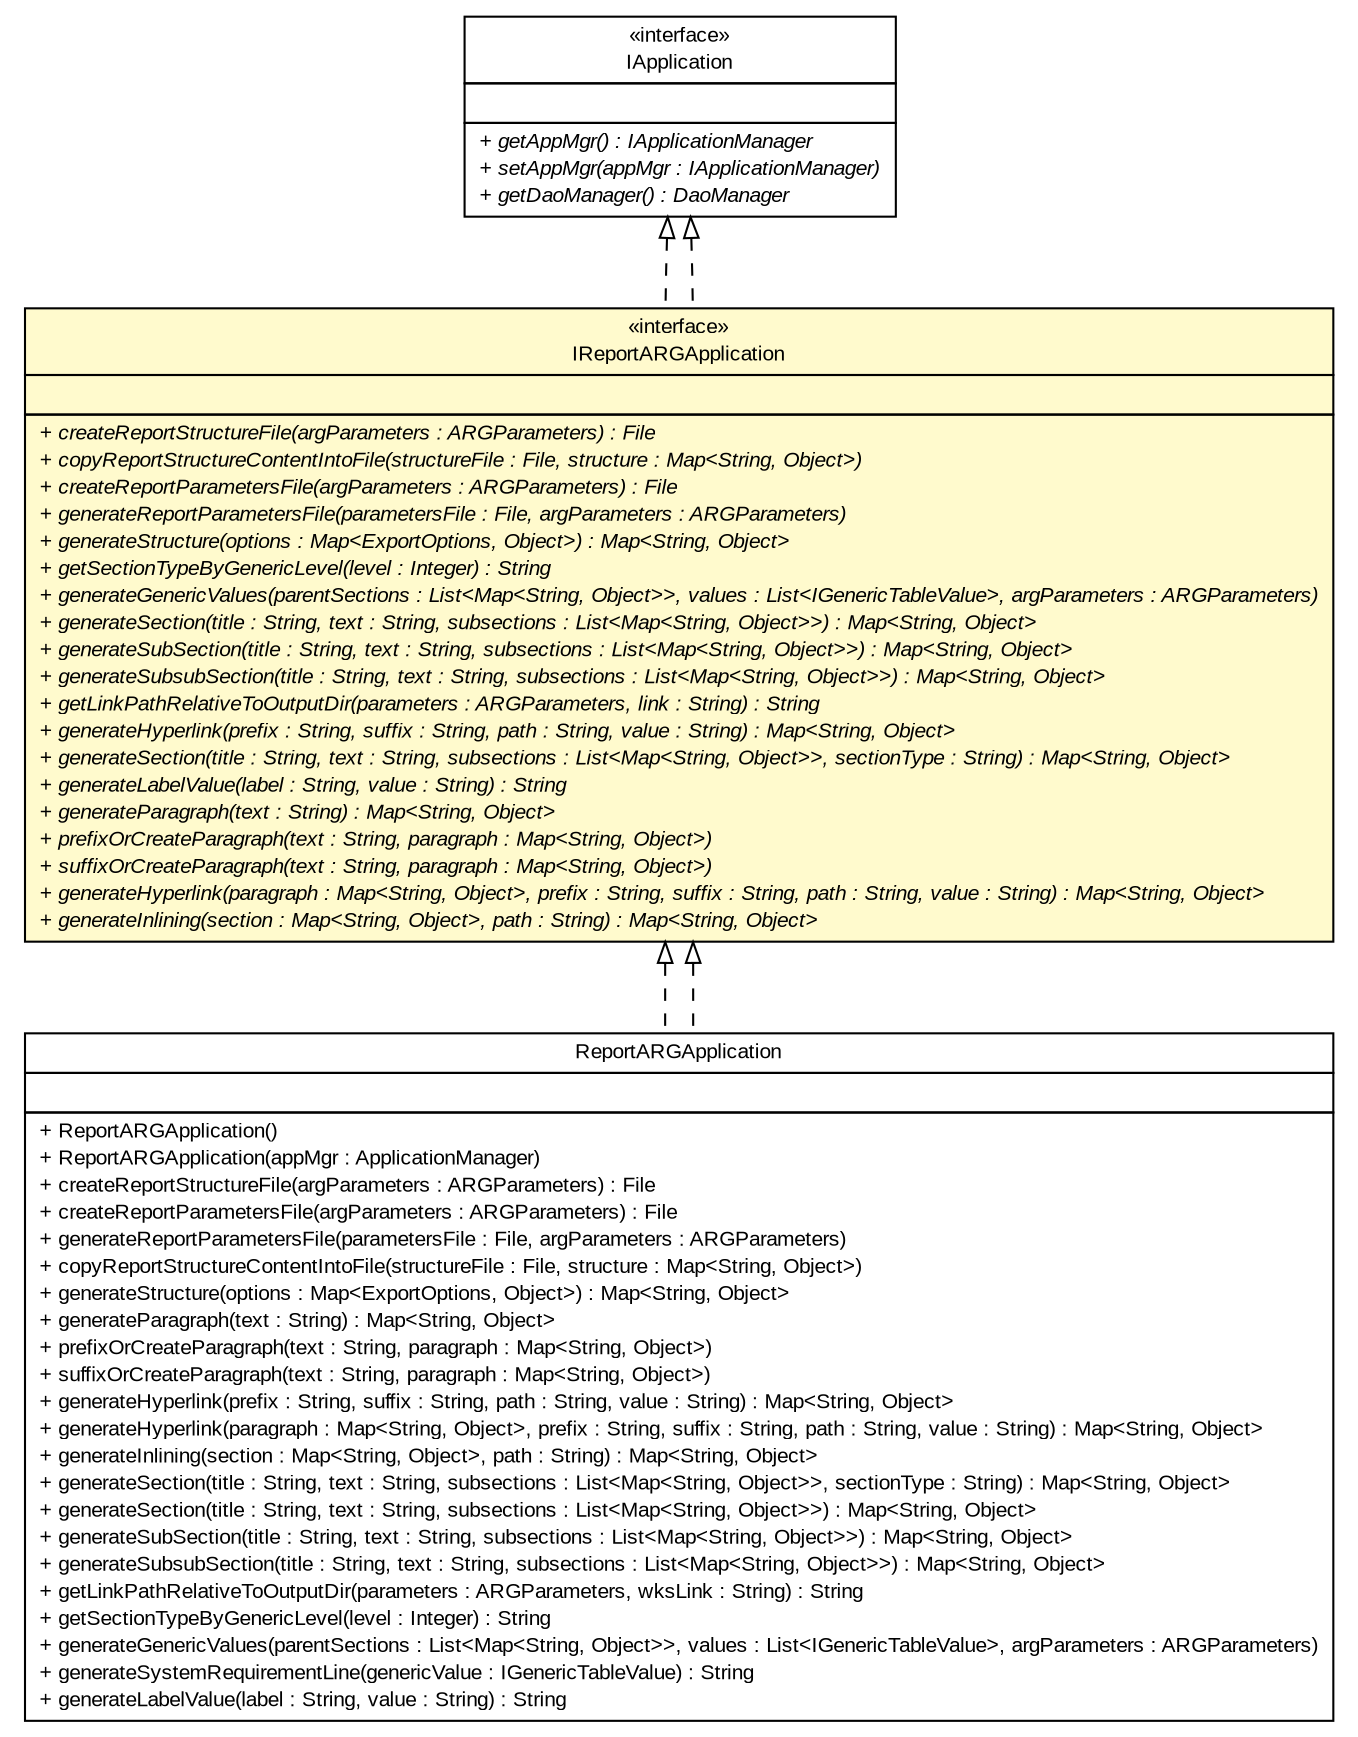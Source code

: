 #!/usr/local/bin/dot
#
# Class diagram 
# Generated by UMLGraph version R5_6-24-gf6e263 (http://www.umlgraph.org/)
#

digraph G {
	edge [fontname="arial",fontsize=10,labelfontname="arial",labelfontsize=10];
	node [fontname="arial",fontsize=10,shape=plaintext];
	nodesep=0.25;
	ranksep=0.5;
	// gov.sandia.cf.application.IApplication
	c192422 [label=<<table title="gov.sandia.cf.application.IApplication" border="0" cellborder="1" cellspacing="0" cellpadding="2" port="p" href="./IApplication.html">
		<tr><td><table border="0" cellspacing="0" cellpadding="1">
<tr><td align="center" balign="center"> &#171;interface&#187; </td></tr>
<tr><td align="center" balign="center"> IApplication </td></tr>
		</table></td></tr>
		<tr><td><table border="0" cellspacing="0" cellpadding="1">
<tr><td align="left" balign="left">  </td></tr>
		</table></td></tr>
		<tr><td><table border="0" cellspacing="0" cellpadding="1">
<tr><td align="left" balign="left"><font face="arial italic" point-size="10.0"> + getAppMgr() : IApplicationManager </font></td></tr>
<tr><td align="left" balign="left"><font face="arial italic" point-size="10.0"> + setAppMgr(appMgr : IApplicationManager) </font></td></tr>
<tr><td align="left" balign="left"><font face="arial italic" point-size="10.0"> + getDaoManager() : DaoManager </font></td></tr>
		</table></td></tr>
		</table>>, URL="./IApplication.html", fontname="arial", fontcolor="black", fontsize=10.0];
	// gov.sandia.cf.application.impl.ReportARGApplication
	c192454 [label=<<table title="gov.sandia.cf.application.impl.ReportARGApplication" border="0" cellborder="1" cellspacing="0" cellpadding="2" port="p" href="./impl/ReportARGApplication.html">
		<tr><td><table border="0" cellspacing="0" cellpadding="1">
<tr><td align="center" balign="center"> ReportARGApplication </td></tr>
		</table></td></tr>
		<tr><td><table border="0" cellspacing="0" cellpadding="1">
<tr><td align="left" balign="left">  </td></tr>
		</table></td></tr>
		<tr><td><table border="0" cellspacing="0" cellpadding="1">
<tr><td align="left" balign="left"> + ReportARGApplication() </td></tr>
<tr><td align="left" balign="left"> + ReportARGApplication(appMgr : ApplicationManager) </td></tr>
<tr><td align="left" balign="left"> + createReportStructureFile(argParameters : ARGParameters) : File </td></tr>
<tr><td align="left" balign="left"> + createReportParametersFile(argParameters : ARGParameters) : File </td></tr>
<tr><td align="left" balign="left"> + generateReportParametersFile(parametersFile : File, argParameters : ARGParameters) </td></tr>
<tr><td align="left" balign="left"> + copyReportStructureContentIntoFile(structureFile : File, structure : Map&lt;String, Object&gt;) </td></tr>
<tr><td align="left" balign="left"> + generateStructure(options : Map&lt;ExportOptions, Object&gt;) : Map&lt;String, Object&gt; </td></tr>
<tr><td align="left" balign="left"> + generateParagraph(text : String) : Map&lt;String, Object&gt; </td></tr>
<tr><td align="left" balign="left"> + prefixOrCreateParagraph(text : String, paragraph : Map&lt;String, Object&gt;) </td></tr>
<tr><td align="left" balign="left"> + suffixOrCreateParagraph(text : String, paragraph : Map&lt;String, Object&gt;) </td></tr>
<tr><td align="left" balign="left"> + generateHyperlink(prefix : String, suffix : String, path : String, value : String) : Map&lt;String, Object&gt; </td></tr>
<tr><td align="left" balign="left"> + generateHyperlink(paragraph : Map&lt;String, Object&gt;, prefix : String, suffix : String, path : String, value : String) : Map&lt;String, Object&gt; </td></tr>
<tr><td align="left" balign="left"> + generateInlining(section : Map&lt;String, Object&gt;, path : String) : Map&lt;String, Object&gt; </td></tr>
<tr><td align="left" balign="left"> + generateSection(title : String, text : String, subsections : List&lt;Map&lt;String, Object&gt;&gt;, sectionType : String) : Map&lt;String, Object&gt; </td></tr>
<tr><td align="left" balign="left"> + generateSection(title : String, text : String, subsections : List&lt;Map&lt;String, Object&gt;&gt;) : Map&lt;String, Object&gt; </td></tr>
<tr><td align="left" balign="left"> + generateSubSection(title : String, text : String, subsections : List&lt;Map&lt;String, Object&gt;&gt;) : Map&lt;String, Object&gt; </td></tr>
<tr><td align="left" balign="left"> + generateSubsubSection(title : String, text : String, subsections : List&lt;Map&lt;String, Object&gt;&gt;) : Map&lt;String, Object&gt; </td></tr>
<tr><td align="left" balign="left"> + getLinkPathRelativeToOutputDir(parameters : ARGParameters, wksLink : String) : String </td></tr>
<tr><td align="left" balign="left"> + getSectionTypeByGenericLevel(level : Integer) : String </td></tr>
<tr><td align="left" balign="left"> + generateGenericValues(parentSections : List&lt;Map&lt;String, Object&gt;&gt;, values : List&lt;IGenericTableValue&gt;, argParameters : ARGParameters) </td></tr>
<tr><td align="left" balign="left"> + generateSystemRequirementLine(genericValue : IGenericTableValue) : String </td></tr>
<tr><td align="left" balign="left"> + generateLabelValue(label : String, value : String) : String </td></tr>
		</table></td></tr>
		</table>>, URL="./impl/ReportARGApplication.html", fontname="arial", fontcolor="black", fontsize=10.0];
	// gov.sandia.cf.application.IReportARGApplication
	c192466 [label=<<table title="gov.sandia.cf.application.IReportARGApplication" border="0" cellborder="1" cellspacing="0" cellpadding="2" port="p" bgcolor="lemonChiffon" href="./IReportARGApplication.html">
		<tr><td><table border="0" cellspacing="0" cellpadding="1">
<tr><td align="center" balign="center"> &#171;interface&#187; </td></tr>
<tr><td align="center" balign="center"> IReportARGApplication </td></tr>
		</table></td></tr>
		<tr><td><table border="0" cellspacing="0" cellpadding="1">
<tr><td align="left" balign="left">  </td></tr>
		</table></td></tr>
		<tr><td><table border="0" cellspacing="0" cellpadding="1">
<tr><td align="left" balign="left"><font face="arial italic" point-size="10.0"> + createReportStructureFile(argParameters : ARGParameters) : File </font></td></tr>
<tr><td align="left" balign="left"><font face="arial italic" point-size="10.0"> + copyReportStructureContentIntoFile(structureFile : File, structure : Map&lt;String, Object&gt;) </font></td></tr>
<tr><td align="left" balign="left"><font face="arial italic" point-size="10.0"> + createReportParametersFile(argParameters : ARGParameters) : File </font></td></tr>
<tr><td align="left" balign="left"><font face="arial italic" point-size="10.0"> + generateReportParametersFile(parametersFile : File, argParameters : ARGParameters) </font></td></tr>
<tr><td align="left" balign="left"><font face="arial italic" point-size="10.0"> + generateStructure(options : Map&lt;ExportOptions, Object&gt;) : Map&lt;String, Object&gt; </font></td></tr>
<tr><td align="left" balign="left"><font face="arial italic" point-size="10.0"> + getSectionTypeByGenericLevel(level : Integer) : String </font></td></tr>
<tr><td align="left" balign="left"><font face="arial italic" point-size="10.0"> + generateGenericValues(parentSections : List&lt;Map&lt;String, Object&gt;&gt;, values : List&lt;IGenericTableValue&gt;, argParameters : ARGParameters) </font></td></tr>
<tr><td align="left" balign="left"><font face="arial italic" point-size="10.0"> + generateSection(title : String, text : String, subsections : List&lt;Map&lt;String, Object&gt;&gt;) : Map&lt;String, Object&gt; </font></td></tr>
<tr><td align="left" balign="left"><font face="arial italic" point-size="10.0"> + generateSubSection(title : String, text : String, subsections : List&lt;Map&lt;String, Object&gt;&gt;) : Map&lt;String, Object&gt; </font></td></tr>
<tr><td align="left" balign="left"><font face="arial italic" point-size="10.0"> + generateSubsubSection(title : String, text : String, subsections : List&lt;Map&lt;String, Object&gt;&gt;) : Map&lt;String, Object&gt; </font></td></tr>
<tr><td align="left" balign="left"><font face="arial italic" point-size="10.0"> + getLinkPathRelativeToOutputDir(parameters : ARGParameters, link : String) : String </font></td></tr>
<tr><td align="left" balign="left"><font face="arial italic" point-size="10.0"> + generateHyperlink(prefix : String, suffix : String, path : String, value : String) : Map&lt;String, Object&gt; </font></td></tr>
<tr><td align="left" balign="left"><font face="arial italic" point-size="10.0"> + generateSection(title : String, text : String, subsections : List&lt;Map&lt;String, Object&gt;&gt;, sectionType : String) : Map&lt;String, Object&gt; </font></td></tr>
<tr><td align="left" balign="left"><font face="arial italic" point-size="10.0"> + generateLabelValue(label : String, value : String) : String </font></td></tr>
<tr><td align="left" balign="left"><font face="arial italic" point-size="10.0"> + generateParagraph(text : String) : Map&lt;String, Object&gt; </font></td></tr>
<tr><td align="left" balign="left"><font face="arial italic" point-size="10.0"> + prefixOrCreateParagraph(text : String, paragraph : Map&lt;String, Object&gt;) </font></td></tr>
<tr><td align="left" balign="left"><font face="arial italic" point-size="10.0"> + suffixOrCreateParagraph(text : String, paragraph : Map&lt;String, Object&gt;) </font></td></tr>
<tr><td align="left" balign="left"><font face="arial italic" point-size="10.0"> + generateHyperlink(paragraph : Map&lt;String, Object&gt;, prefix : String, suffix : String, path : String, value : String) : Map&lt;String, Object&gt; </font></td></tr>
<tr><td align="left" balign="left"><font face="arial italic" point-size="10.0"> + generateInlining(section : Map&lt;String, Object&gt;, path : String) : Map&lt;String, Object&gt; </font></td></tr>
		</table></td></tr>
		</table>>, URL="./IReportARGApplication.html", fontname="arial", fontcolor="black", fontsize=10.0];
	//gov.sandia.cf.application.impl.ReportARGApplication implements gov.sandia.cf.application.IReportARGApplication
	c192466:p -> c192454:p [dir=back,arrowtail=empty,style=dashed];
	//gov.sandia.cf.application.IReportARGApplication implements gov.sandia.cf.application.IApplication
	c192422:p -> c192466:p [dir=back,arrowtail=empty,style=dashed];
	//gov.sandia.cf.application.IReportARGApplication implements gov.sandia.cf.application.IApplication
	c192422:p -> c192466:p [dir=back,arrowtail=empty,style=dashed];
	//gov.sandia.cf.application.impl.ReportARGApplication implements gov.sandia.cf.application.IReportARGApplication
	c192466:p -> c192454:p [dir=back,arrowtail=empty,style=dashed];
}

